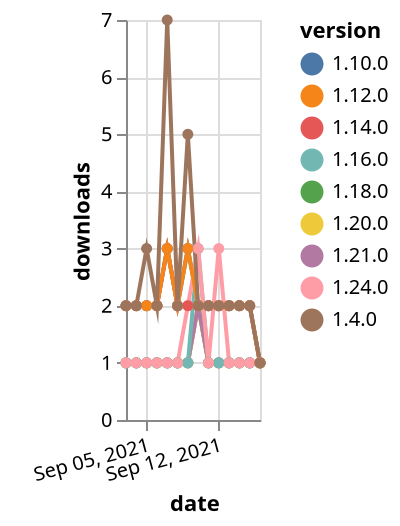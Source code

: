 {"$schema": "https://vega.github.io/schema/vega-lite/v5.json", "description": "A simple bar chart with embedded data.", "data": {"values": [{"date": "2021-09-03", "total": 200, "delta": 1, "version": "1.18.0"}, {"date": "2021-09-04", "total": 201, "delta": 1, "version": "1.18.0"}, {"date": "2021-09-05", "total": 202, "delta": 1, "version": "1.18.0"}, {"date": "2021-09-06", "total": 203, "delta": 1, "version": "1.18.0"}, {"date": "2021-09-07", "total": 204, "delta": 1, "version": "1.18.0"}, {"date": "2021-09-08", "total": 205, "delta": 1, "version": "1.18.0"}, {"date": "2021-09-09", "total": 206, "delta": 1, "version": "1.18.0"}, {"date": "2021-09-10", "total": 208, "delta": 2, "version": "1.18.0"}, {"date": "2021-09-11", "total": 209, "delta": 1, "version": "1.18.0"}, {"date": "2021-09-12", "total": 210, "delta": 1, "version": "1.18.0"}, {"date": "2021-09-13", "total": 211, "delta": 1, "version": "1.18.0"}, {"date": "2021-09-14", "total": 212, "delta": 1, "version": "1.18.0"}, {"date": "2021-09-15", "total": 213, "delta": 1, "version": "1.18.0"}, {"date": "2021-09-16", "total": 214, "delta": 1, "version": "1.18.0"}, {"date": "2021-09-03", "total": 2592, "delta": 2, "version": "1.10.0"}, {"date": "2021-09-04", "total": 2594, "delta": 2, "version": "1.10.0"}, {"date": "2021-09-05", "total": 2596, "delta": 2, "version": "1.10.0"}, {"date": "2021-09-06", "total": 2598, "delta": 2, "version": "1.10.0"}, {"date": "2021-09-07", "total": 2601, "delta": 3, "version": "1.10.0"}, {"date": "2021-09-08", "total": 2603, "delta": 2, "version": "1.10.0"}, {"date": "2021-09-09", "total": 2606, "delta": 3, "version": "1.10.0"}, {"date": "2021-09-10", "total": 2608, "delta": 2, "version": "1.10.0"}, {"date": "2021-09-11", "total": 2610, "delta": 2, "version": "1.10.0"}, {"date": "2021-09-12", "total": 2612, "delta": 2, "version": "1.10.0"}, {"date": "2021-09-13", "total": 2614, "delta": 2, "version": "1.10.0"}, {"date": "2021-09-14", "total": 2616, "delta": 2, "version": "1.10.0"}, {"date": "2021-09-15", "total": 2618, "delta": 2, "version": "1.10.0"}, {"date": "2021-09-16", "total": 2619, "delta": 1, "version": "1.10.0"}, {"date": "2021-09-03", "total": 200, "delta": 1, "version": "1.20.0"}, {"date": "2021-09-04", "total": 201, "delta": 1, "version": "1.20.0"}, {"date": "2021-09-05", "total": 202, "delta": 1, "version": "1.20.0"}, {"date": "2021-09-06", "total": 203, "delta": 1, "version": "1.20.0"}, {"date": "2021-09-07", "total": 204, "delta": 1, "version": "1.20.0"}, {"date": "2021-09-08", "total": 205, "delta": 1, "version": "1.20.0"}, {"date": "2021-09-09", "total": 206, "delta": 1, "version": "1.20.0"}, {"date": "2021-09-10", "total": 208, "delta": 2, "version": "1.20.0"}, {"date": "2021-09-11", "total": 209, "delta": 1, "version": "1.20.0"}, {"date": "2021-09-12", "total": 210, "delta": 1, "version": "1.20.0"}, {"date": "2021-09-13", "total": 211, "delta": 1, "version": "1.20.0"}, {"date": "2021-09-14", "total": 212, "delta": 1, "version": "1.20.0"}, {"date": "2021-09-15", "total": 213, "delta": 1, "version": "1.20.0"}, {"date": "2021-09-16", "total": 214, "delta": 1, "version": "1.20.0"}, {"date": "2021-09-03", "total": 173, "delta": 1, "version": "1.21.0"}, {"date": "2021-09-04", "total": 174, "delta": 1, "version": "1.21.0"}, {"date": "2021-09-05", "total": 175, "delta": 1, "version": "1.21.0"}, {"date": "2021-09-06", "total": 176, "delta": 1, "version": "1.21.0"}, {"date": "2021-09-07", "total": 177, "delta": 1, "version": "1.21.0"}, {"date": "2021-09-08", "total": 178, "delta": 1, "version": "1.21.0"}, {"date": "2021-09-09", "total": 179, "delta": 1, "version": "1.21.0"}, {"date": "2021-09-10", "total": 181, "delta": 2, "version": "1.21.0"}, {"date": "2021-09-11", "total": 182, "delta": 1, "version": "1.21.0"}, {"date": "2021-09-12", "total": 183, "delta": 1, "version": "1.21.0"}, {"date": "2021-09-13", "total": 184, "delta": 1, "version": "1.21.0"}, {"date": "2021-09-14", "total": 185, "delta": 1, "version": "1.21.0"}, {"date": "2021-09-15", "total": 186, "delta": 1, "version": "1.21.0"}, {"date": "2021-09-16", "total": 187, "delta": 1, "version": "1.21.0"}, {"date": "2021-09-03", "total": 406, "delta": 1, "version": "1.16.0"}, {"date": "2021-09-04", "total": 407, "delta": 1, "version": "1.16.0"}, {"date": "2021-09-05", "total": 408, "delta": 1, "version": "1.16.0"}, {"date": "2021-09-06", "total": 409, "delta": 1, "version": "1.16.0"}, {"date": "2021-09-07", "total": 410, "delta": 1, "version": "1.16.0"}, {"date": "2021-09-08", "total": 411, "delta": 1, "version": "1.16.0"}, {"date": "2021-09-09", "total": 412, "delta": 1, "version": "1.16.0"}, {"date": "2021-09-10", "total": 415, "delta": 3, "version": "1.16.0"}, {"date": "2021-09-11", "total": 416, "delta": 1, "version": "1.16.0"}, {"date": "2021-09-12", "total": 417, "delta": 1, "version": "1.16.0"}, {"date": "2021-09-13", "total": 418, "delta": 1, "version": "1.16.0"}, {"date": "2021-09-14", "total": 419, "delta": 1, "version": "1.16.0"}, {"date": "2021-09-15", "total": 420, "delta": 1, "version": "1.16.0"}, {"date": "2021-09-16", "total": 421, "delta": 1, "version": "1.16.0"}, {"date": "2021-09-03", "total": 209, "delta": 1, "version": "1.24.0"}, {"date": "2021-09-04", "total": 210, "delta": 1, "version": "1.24.0"}, {"date": "2021-09-05", "total": 211, "delta": 1, "version": "1.24.0"}, {"date": "2021-09-06", "total": 212, "delta": 1, "version": "1.24.0"}, {"date": "2021-09-07", "total": 213, "delta": 1, "version": "1.24.0"}, {"date": "2021-09-08", "total": 214, "delta": 1, "version": "1.24.0"}, {"date": "2021-09-09", "total": 216, "delta": 2, "version": "1.24.0"}, {"date": "2021-09-10", "total": 219, "delta": 3, "version": "1.24.0"}, {"date": "2021-09-11", "total": 220, "delta": 1, "version": "1.24.0"}, {"date": "2021-09-12", "total": 223, "delta": 3, "version": "1.24.0"}, {"date": "2021-09-13", "total": 224, "delta": 1, "version": "1.24.0"}, {"date": "2021-09-14", "total": 225, "delta": 1, "version": "1.24.0"}, {"date": "2021-09-15", "total": 226, "delta": 1, "version": "1.24.0"}, {"date": "2021-09-16", "total": 227, "delta": 1, "version": "1.24.0"}, {"date": "2021-09-03", "total": 2240, "delta": 2, "version": "1.14.0"}, {"date": "2021-09-04", "total": 2242, "delta": 2, "version": "1.14.0"}, {"date": "2021-09-05", "total": 2244, "delta": 2, "version": "1.14.0"}, {"date": "2021-09-06", "total": 2246, "delta": 2, "version": "1.14.0"}, {"date": "2021-09-07", "total": 2249, "delta": 3, "version": "1.14.0"}, {"date": "2021-09-08", "total": 2251, "delta": 2, "version": "1.14.0"}, {"date": "2021-09-09", "total": 2253, "delta": 2, "version": "1.14.0"}, {"date": "2021-09-10", "total": 2255, "delta": 2, "version": "1.14.0"}, {"date": "2021-09-11", "total": 2257, "delta": 2, "version": "1.14.0"}, {"date": "2021-09-12", "total": 2259, "delta": 2, "version": "1.14.0"}, {"date": "2021-09-13", "total": 2261, "delta": 2, "version": "1.14.0"}, {"date": "2021-09-14", "total": 2263, "delta": 2, "version": "1.14.0"}, {"date": "2021-09-15", "total": 2265, "delta": 2, "version": "1.14.0"}, {"date": "2021-09-16", "total": 2266, "delta": 1, "version": "1.14.0"}, {"date": "2021-09-03", "total": 2675, "delta": 2, "version": "1.12.0"}, {"date": "2021-09-04", "total": 2677, "delta": 2, "version": "1.12.0"}, {"date": "2021-09-05", "total": 2679, "delta": 2, "version": "1.12.0"}, {"date": "2021-09-06", "total": 2681, "delta": 2, "version": "1.12.0"}, {"date": "2021-09-07", "total": 2684, "delta": 3, "version": "1.12.0"}, {"date": "2021-09-08", "total": 2686, "delta": 2, "version": "1.12.0"}, {"date": "2021-09-09", "total": 2689, "delta": 3, "version": "1.12.0"}, {"date": "2021-09-10", "total": 2691, "delta": 2, "version": "1.12.0"}, {"date": "2021-09-11", "total": 2693, "delta": 2, "version": "1.12.0"}, {"date": "2021-09-12", "total": 2695, "delta": 2, "version": "1.12.0"}, {"date": "2021-09-13", "total": 2697, "delta": 2, "version": "1.12.0"}, {"date": "2021-09-14", "total": 2699, "delta": 2, "version": "1.12.0"}, {"date": "2021-09-15", "total": 2701, "delta": 2, "version": "1.12.0"}, {"date": "2021-09-16", "total": 2702, "delta": 1, "version": "1.12.0"}, {"date": "2021-09-03", "total": 4845, "delta": 2, "version": "1.4.0"}, {"date": "2021-09-04", "total": 4847, "delta": 2, "version": "1.4.0"}, {"date": "2021-09-05", "total": 4850, "delta": 3, "version": "1.4.0"}, {"date": "2021-09-06", "total": 4852, "delta": 2, "version": "1.4.0"}, {"date": "2021-09-07", "total": 4859, "delta": 7, "version": "1.4.0"}, {"date": "2021-09-08", "total": 4861, "delta": 2, "version": "1.4.0"}, {"date": "2021-09-09", "total": 4866, "delta": 5, "version": "1.4.0"}, {"date": "2021-09-10", "total": 4868, "delta": 2, "version": "1.4.0"}, {"date": "2021-09-11", "total": 4870, "delta": 2, "version": "1.4.0"}, {"date": "2021-09-12", "total": 4872, "delta": 2, "version": "1.4.0"}, {"date": "2021-09-13", "total": 4874, "delta": 2, "version": "1.4.0"}, {"date": "2021-09-14", "total": 4876, "delta": 2, "version": "1.4.0"}, {"date": "2021-09-15", "total": 4878, "delta": 2, "version": "1.4.0"}, {"date": "2021-09-16", "total": 4879, "delta": 1, "version": "1.4.0"}]}, "width": "container", "mark": {"type": "line", "point": {"filled": true}}, "encoding": {"x": {"field": "date", "type": "temporal", "timeUnit": "yearmonthdate", "title": "date", "axis": {"labelAngle": -15}}, "y": {"field": "delta", "type": "quantitative", "title": "downloads"}, "color": {"field": "version", "type": "nominal"}, "tooltip": {"field": "delta"}}}